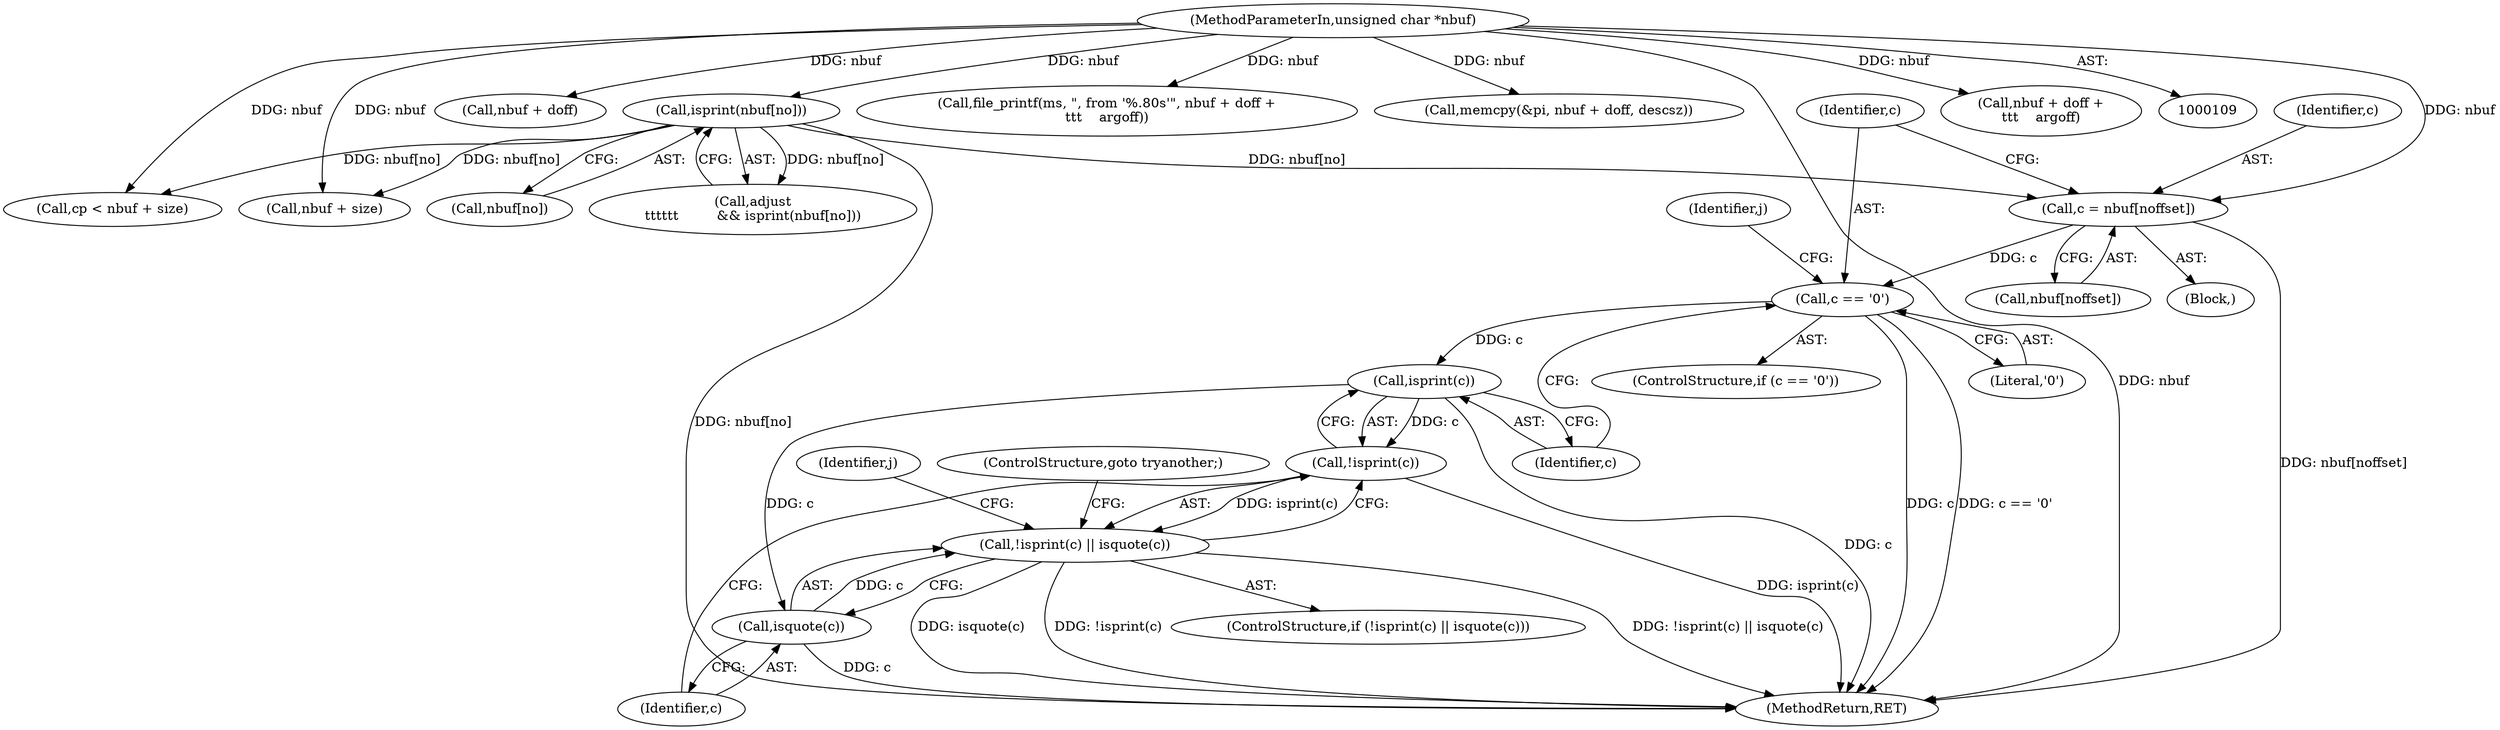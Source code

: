 digraph "0_file_2858eaf99f6cc5aae129bcbf1e24ad160240185f@array" {
"1000402" [label="(Call,c = nbuf[noffset])"];
"1000111" [label="(MethodParameterIn,unsigned char *nbuf)"];
"1000472" [label="(Call,isprint(nbuf[no]))"];
"1000408" [label="(Call,c == '\0')"];
"1000424" [label="(Call,isprint(c))"];
"1000423" [label="(Call,!isprint(c))"];
"1000422" [label="(Call,!isprint(c) || isquote(c))"];
"1000426" [label="(Call,isquote(c))"];
"1000423" [label="(Call,!isprint(c))"];
"1000473" [label="(Call,nbuf[no])"];
"1000472" [label="(Call,isprint(nbuf[no]))"];
"1000410" [label="(Literal,'\0')"];
"1000414" [label="(Identifier,j)"];
"1000254" [label="(Call,nbuf + doff)"];
"1000499" [label="(Call,nbuf + size)"];
"1000421" [label="(ControlStructure,if (!isprint(c) || isquote(c)))"];
"1000385" [label="(Identifier,j)"];
"1000303" [label="(Call,file_printf(ms, \", from '%.80s'\", nbuf + doff +\n\t\t\t    argoff))"];
"1000404" [label="(Call,nbuf[noffset])"];
"1000425" [label="(Identifier,c)"];
"1000422" [label="(Call,!isprint(c) || isquote(c))"];
"1000427" [label="(Identifier,c)"];
"1000403" [label="(Identifier,c)"];
"1000426" [label="(Call,isquote(c))"];
"1000251" [label="(Call,memcpy(&pi, nbuf + doff, descsz))"];
"1000470" [label="(Call,adjust\n\t\t\t\t\t\t         && isprint(nbuf[no]))"];
"1000408" [label="(Call,c == '\0')"];
"1000111" [label="(MethodParameterIn,unsigned char *nbuf)"];
"1000409" [label="(Identifier,c)"];
"1000497" [label="(Call,cp < nbuf + size)"];
"1000407" [label="(ControlStructure,if (c == '\0'))"];
"1000428" [label="(ControlStructure,goto tryanother;)"];
"1000391" [label="(Block,)"];
"1000548" [label="(MethodReturn,RET)"];
"1000424" [label="(Call,isprint(c))"];
"1000306" [label="(Call,nbuf + doff +\n\t\t\t    argoff)"];
"1000402" [label="(Call,c = nbuf[noffset])"];
"1000402" -> "1000391"  [label="AST: "];
"1000402" -> "1000404"  [label="CFG: "];
"1000403" -> "1000402"  [label="AST: "];
"1000404" -> "1000402"  [label="AST: "];
"1000409" -> "1000402"  [label="CFG: "];
"1000402" -> "1000548"  [label="DDG: nbuf[noffset]"];
"1000111" -> "1000402"  [label="DDG: nbuf"];
"1000472" -> "1000402"  [label="DDG: nbuf[no]"];
"1000402" -> "1000408"  [label="DDG: c"];
"1000111" -> "1000109"  [label="AST: "];
"1000111" -> "1000548"  [label="DDG: nbuf"];
"1000111" -> "1000251"  [label="DDG: nbuf"];
"1000111" -> "1000254"  [label="DDG: nbuf"];
"1000111" -> "1000303"  [label="DDG: nbuf"];
"1000111" -> "1000306"  [label="DDG: nbuf"];
"1000111" -> "1000472"  [label="DDG: nbuf"];
"1000111" -> "1000497"  [label="DDG: nbuf"];
"1000111" -> "1000499"  [label="DDG: nbuf"];
"1000472" -> "1000470"  [label="AST: "];
"1000472" -> "1000473"  [label="CFG: "];
"1000473" -> "1000472"  [label="AST: "];
"1000470" -> "1000472"  [label="CFG: "];
"1000472" -> "1000548"  [label="DDG: nbuf[no]"];
"1000472" -> "1000470"  [label="DDG: nbuf[no]"];
"1000472" -> "1000497"  [label="DDG: nbuf[no]"];
"1000472" -> "1000499"  [label="DDG: nbuf[no]"];
"1000408" -> "1000407"  [label="AST: "];
"1000408" -> "1000410"  [label="CFG: "];
"1000409" -> "1000408"  [label="AST: "];
"1000410" -> "1000408"  [label="AST: "];
"1000414" -> "1000408"  [label="CFG: "];
"1000425" -> "1000408"  [label="CFG: "];
"1000408" -> "1000548"  [label="DDG: c"];
"1000408" -> "1000548"  [label="DDG: c == '\0'"];
"1000408" -> "1000424"  [label="DDG: c"];
"1000424" -> "1000423"  [label="AST: "];
"1000424" -> "1000425"  [label="CFG: "];
"1000425" -> "1000424"  [label="AST: "];
"1000423" -> "1000424"  [label="CFG: "];
"1000424" -> "1000548"  [label="DDG: c"];
"1000424" -> "1000423"  [label="DDG: c"];
"1000424" -> "1000426"  [label="DDG: c"];
"1000423" -> "1000422"  [label="AST: "];
"1000427" -> "1000423"  [label="CFG: "];
"1000422" -> "1000423"  [label="CFG: "];
"1000423" -> "1000548"  [label="DDG: isprint(c)"];
"1000423" -> "1000422"  [label="DDG: isprint(c)"];
"1000422" -> "1000421"  [label="AST: "];
"1000422" -> "1000426"  [label="CFG: "];
"1000426" -> "1000422"  [label="AST: "];
"1000428" -> "1000422"  [label="CFG: "];
"1000385" -> "1000422"  [label="CFG: "];
"1000422" -> "1000548"  [label="DDG: isquote(c)"];
"1000422" -> "1000548"  [label="DDG: !isprint(c)"];
"1000422" -> "1000548"  [label="DDG: !isprint(c) || isquote(c)"];
"1000426" -> "1000422"  [label="DDG: c"];
"1000426" -> "1000427"  [label="CFG: "];
"1000427" -> "1000426"  [label="AST: "];
"1000426" -> "1000548"  [label="DDG: c"];
}
